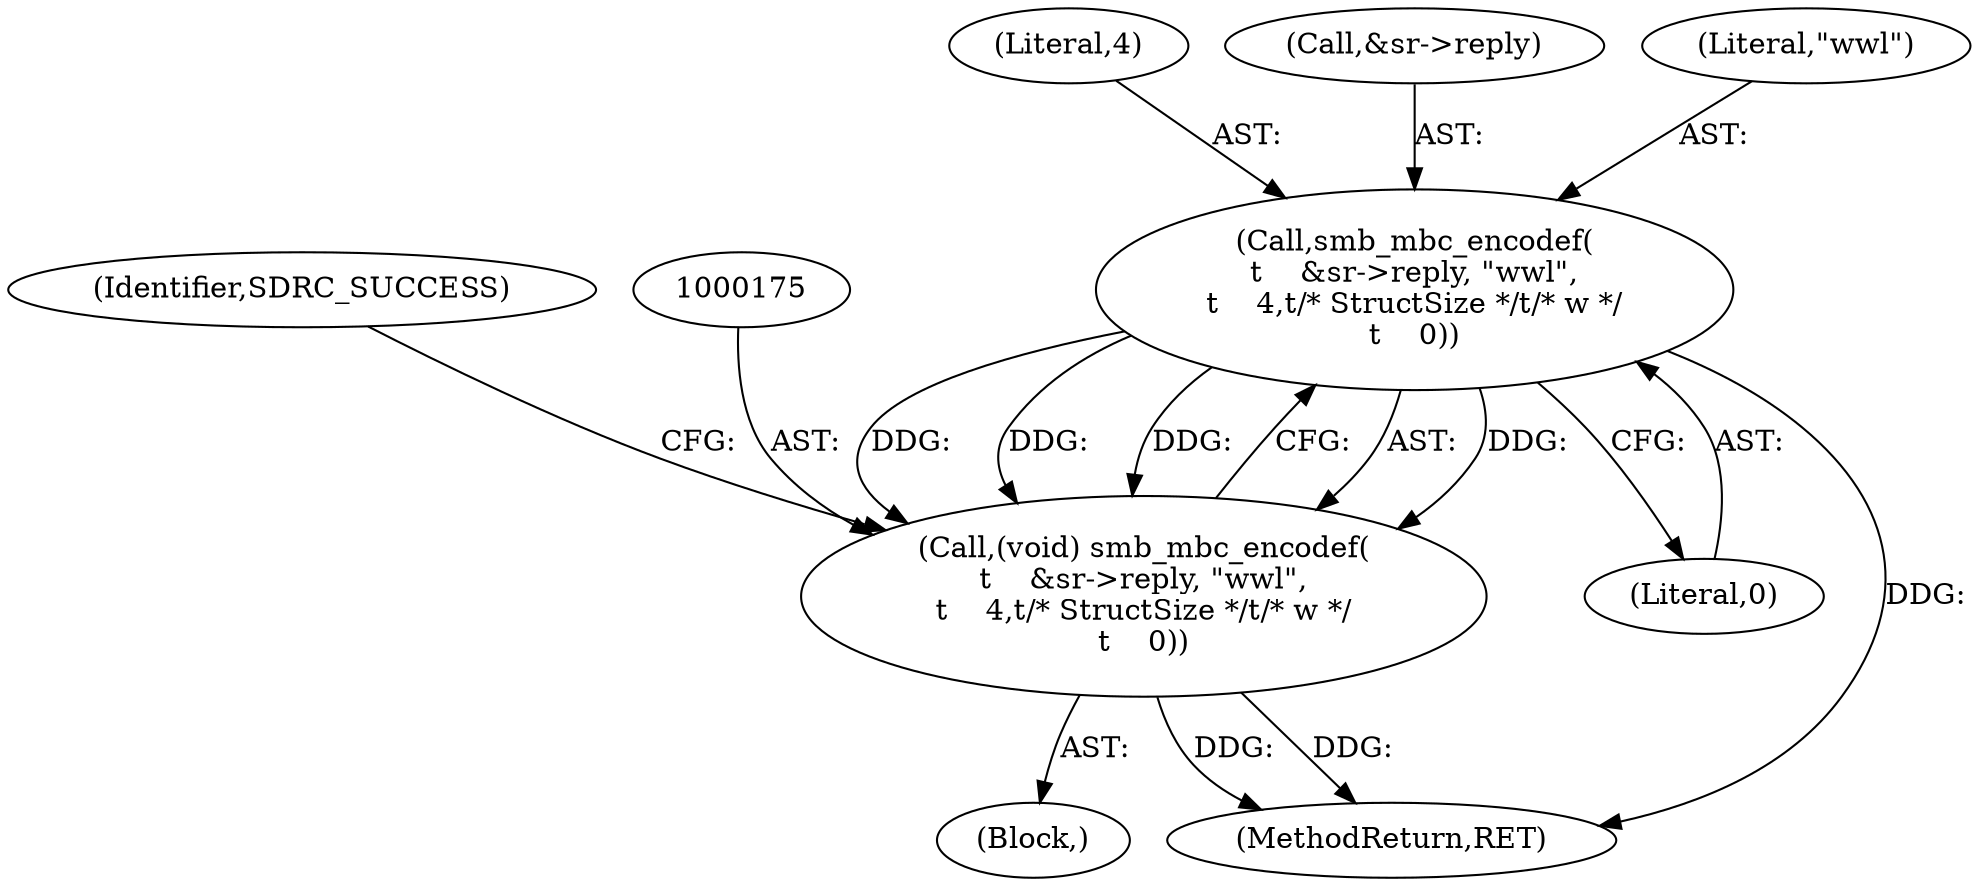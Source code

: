 digraph "0_illumos-gate_6d1c73b5858fefc6161c7d686345f0dc887ea799@pointer" {
"1000176" [label="(Call,smb_mbc_encodef(\n\t    &sr->reply, \"wwl\",\n\t    4,\t/* StructSize */\t/* w */\n\t    0))"];
"1000174" [label="(Call,(void) smb_mbc_encodef(\n\t    &sr->reply, \"wwl\",\n\t    4,\t/* StructSize */\t/* w */\n\t    0))"];
"1000185" [label="(Identifier,SDRC_SUCCESS)"];
"1000183" [label="(Literal,0)"];
"1000182" [label="(Literal,4)"];
"1000176" [label="(Call,smb_mbc_encodef(\n\t    &sr->reply, \"wwl\",\n\t    4,\t/* StructSize */\t/* w */\n\t    0))"];
"1000186" [label="(MethodReturn,RET)"];
"1000177" [label="(Call,&sr->reply)"];
"1000113" [label="(Block,)"];
"1000174" [label="(Call,(void) smb_mbc_encodef(\n\t    &sr->reply, \"wwl\",\n\t    4,\t/* StructSize */\t/* w */\n\t    0))"];
"1000181" [label="(Literal,\"wwl\")"];
"1000176" -> "1000174"  [label="AST: "];
"1000176" -> "1000183"  [label="CFG: "];
"1000177" -> "1000176"  [label="AST: "];
"1000181" -> "1000176"  [label="AST: "];
"1000182" -> "1000176"  [label="AST: "];
"1000183" -> "1000176"  [label="AST: "];
"1000174" -> "1000176"  [label="CFG: "];
"1000176" -> "1000186"  [label="DDG: "];
"1000176" -> "1000174"  [label="DDG: "];
"1000176" -> "1000174"  [label="DDG: "];
"1000176" -> "1000174"  [label="DDG: "];
"1000176" -> "1000174"  [label="DDG: "];
"1000174" -> "1000113"  [label="AST: "];
"1000175" -> "1000174"  [label="AST: "];
"1000185" -> "1000174"  [label="CFG: "];
"1000174" -> "1000186"  [label="DDG: "];
"1000174" -> "1000186"  [label="DDG: "];
}
